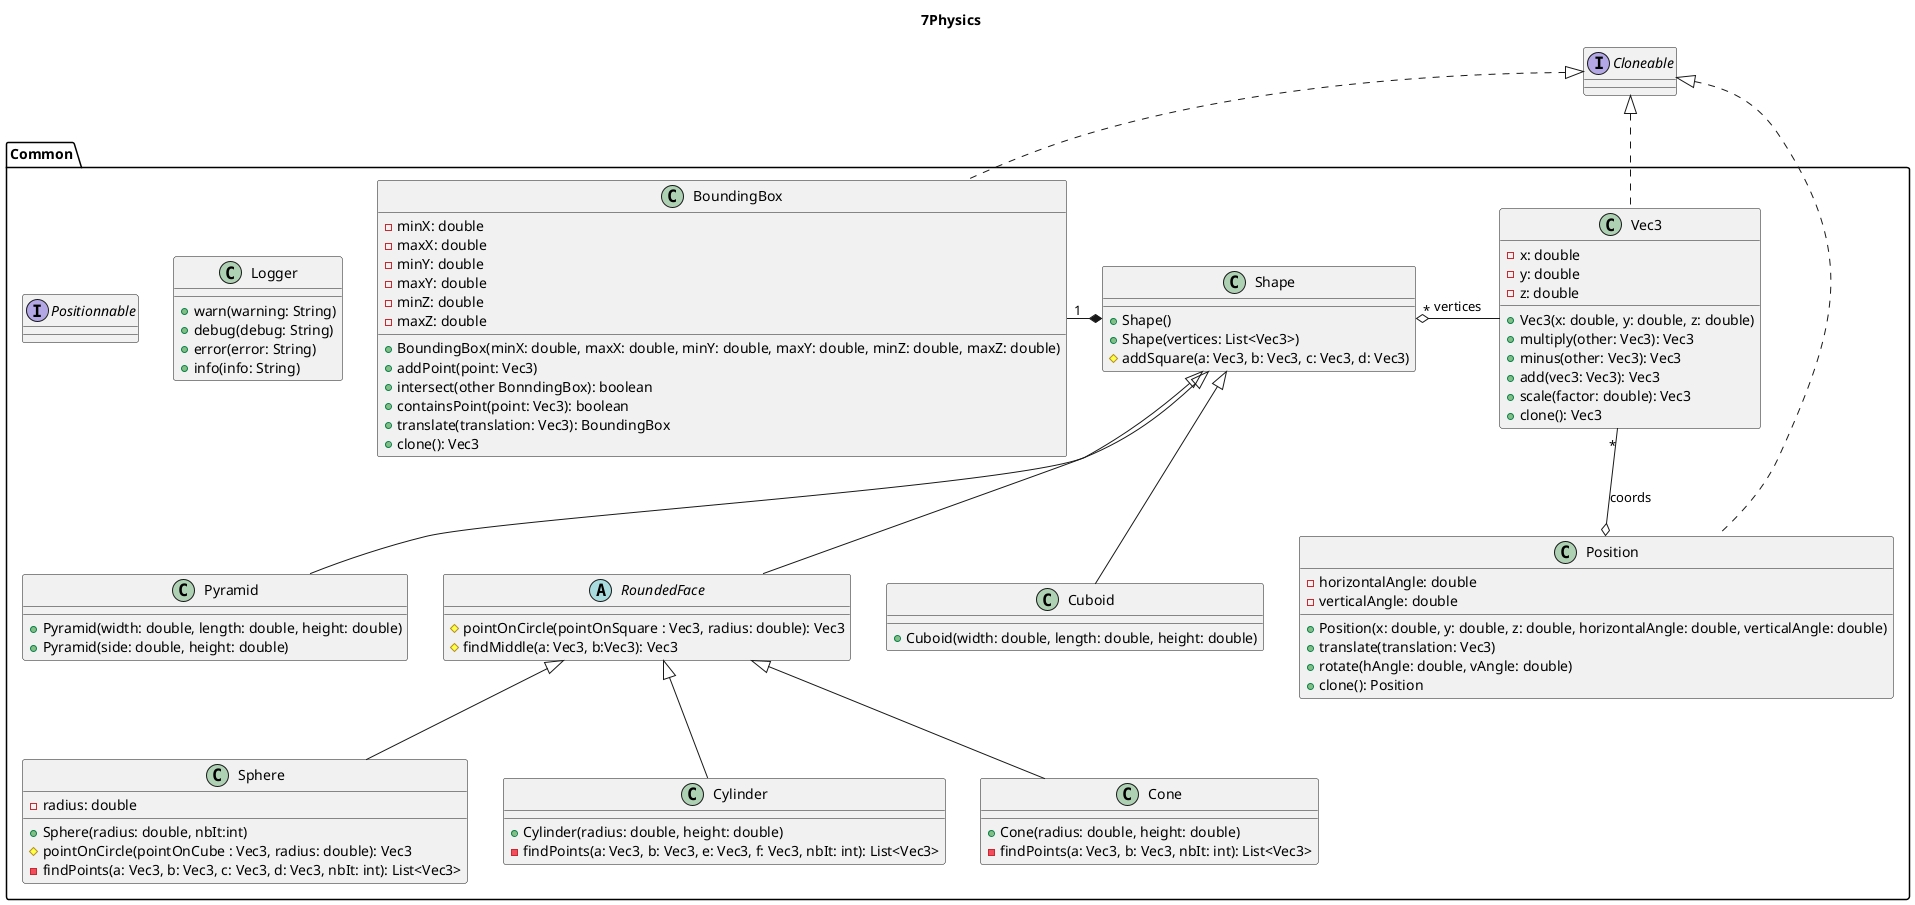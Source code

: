 @startuml

title 7Physics


interface Cloneable

package Common {
    class Position {
        - horizontalAngle: double
        - verticalAngle: double
        + Position(x: double, y: double, z: double, horizontalAngle: double, verticalAngle: double)
        + translate(translation: Vec3)
        + rotate(hAngle: double, vAngle: double)
        + clone(): Position
    }

    class Shape {
        + Shape()
        + Shape(vertices: List<Vec3>)
        # addSquare(a: Vec3, b: Vec3, c: Vec3, d: Vec3)
    }

    class Vec3 {
        - x: double
        - y: double
        - z: double
        + Vec3(x: double, y: double, z: double)
        + multiply(other: Vec3): Vec3
        + minus(other: Vec3): Vec3
        + add(vec3: Vec3): Vec3
        + scale(factor: double): Vec3
        + clone(): Vec3
    }


    class Cuboid {
        + Cuboid(width: double, length: double, height: double)
    }

    class Pyramid {
        + Pyramid(width: double, length: double, height: double)
        + Pyramid(side: double, height: double)
    }
    abstract RoundedFace {
        # pointOnCircle(pointOnSquare : Vec3, radius: double): Vec3
        # findMiddle(a: Vec3, b:Vec3): Vec3
    }

    class Sphere {
        - radius: double
        + Sphere(radius: double, nbIt:int)
        # pointOnCircle(pointOnCube : Vec3, radius: double): Vec3
        - findPoints(a: Vec3, b: Vec3, c: Vec3, d: Vec3, nbIt: int): List<Vec3>
    }

    class Cylinder {
        + Cylinder(radius: double, height: double)
        - findPoints(a: Vec3, b: Vec3, e: Vec3, f: Vec3, nbIt: int): List<Vec3>
    }

    class Cone {
        + Cone(radius: double, height: double)
        - findPoints(a: Vec3, b: Vec3, nbIt: int): List<Vec3>
    }

    class BoundingBox {
        - minX: double
        - maxX: double
        - minY: double
        - maxY: double
        - minZ: double
        - maxZ: double
        + BoundingBox(minX: double, maxX: double, minY: double, maxY: double, minZ: double, maxZ: double)
        + addPoint(point: Vec3)
        + intersect(other BonndingBox): boolean
        + containsPoint(point: Vec3): boolean
        + translate(translation: Vec3): BoundingBox
        + clone(): Vec3
    }
  
    class Logger {
        + warn(warning: String)
        + debug(debug: String)
        + error(error: String)
        + info(info: String)
    }

    interface Positionnable {

    }

    Vec3 "*" --o Position : coords
    Shape "*" o- Vec3: vertices
    BoundingBox "1"-* Shape
    Shape  <|-- Cuboid
    Shape  <|-- Pyramid
    Shape  <|-- RoundedFace
    RoundedFace  <|-- Sphere
    RoundedFace  <|-- Cone
    RoundedFace  <|-- Cylinder

}



Cloneable <|.. Vec3
Cloneable <|.. BoundingBox
Cloneable <|.. Position
@enduml
